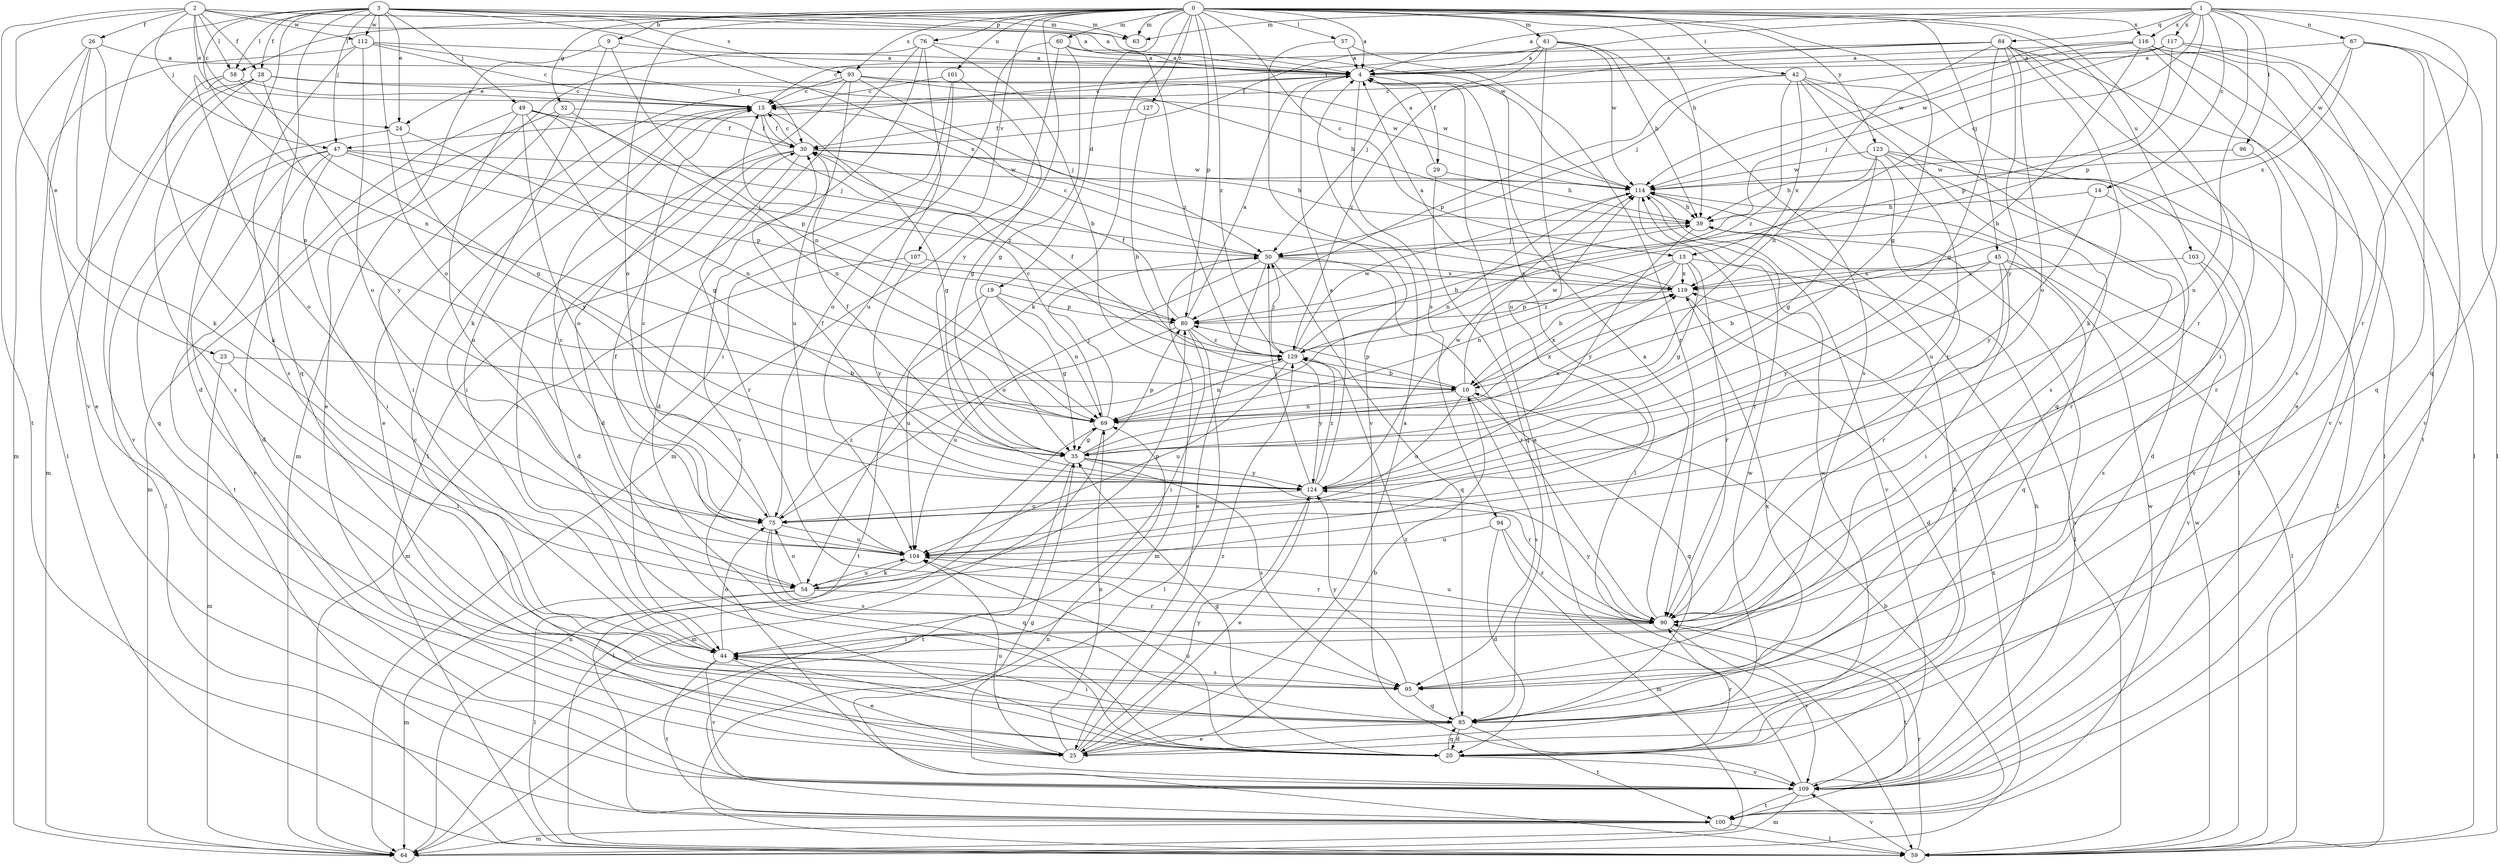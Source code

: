 strict digraph  {
0;
1;
2;
3;
4;
9;
10;
13;
14;
15;
19;
20;
23;
24;
25;
26;
28;
29;
30;
32;
35;
39;
42;
44;
45;
47;
49;
50;
54;
57;
58;
59;
60;
61;
63;
64;
67;
69;
75;
76;
80;
84;
85;
90;
93;
94;
95;
96;
100;
101;
103;
104;
107;
109;
112;
114;
116;
117;
119;
123;
124;
127;
129;
0 -> 4  [label=a];
0 -> 9  [label=b];
0 -> 13  [label=c];
0 -> 19  [label=d];
0 -> 32  [label=g];
0 -> 35  [label=g];
0 -> 39  [label=h];
0 -> 42  [label=i];
0 -> 45  [label=j];
0 -> 54  [label=k];
0 -> 57  [label=l];
0 -> 58  [label=l];
0 -> 60  [label=m];
0 -> 61  [label=m];
0 -> 63  [label=m];
0 -> 75  [label=o];
0 -> 76  [label=p];
0 -> 80  [label=p];
0 -> 90  [label=r];
0 -> 93  [label=s];
0 -> 101  [label=u];
0 -> 103  [label=u];
0 -> 107  [label=v];
0 -> 116  [label=x];
0 -> 123  [label=y];
0 -> 124  [label=y];
0 -> 127  [label=z];
0 -> 129  [label=z];
1 -> 4  [label=a];
1 -> 13  [label=c];
1 -> 14  [label=c];
1 -> 47  [label=j];
1 -> 63  [label=m];
1 -> 67  [label=n];
1 -> 80  [label=p];
1 -> 84  [label=q];
1 -> 85  [label=q];
1 -> 90  [label=r];
1 -> 96  [label=t];
1 -> 104  [label=u];
1 -> 116  [label=x];
1 -> 117  [label=x];
2 -> 4  [label=a];
2 -> 15  [label=c];
2 -> 23  [label=e];
2 -> 24  [label=e];
2 -> 26  [label=f];
2 -> 28  [label=f];
2 -> 47  [label=j];
2 -> 58  [label=l];
2 -> 63  [label=m];
2 -> 100  [label=t];
2 -> 112  [label=w];
3 -> 4  [label=a];
3 -> 20  [label=d];
3 -> 24  [label=e];
3 -> 28  [label=f];
3 -> 47  [label=j];
3 -> 49  [label=j];
3 -> 58  [label=l];
3 -> 63  [label=m];
3 -> 69  [label=n];
3 -> 75  [label=o];
3 -> 85  [label=q];
3 -> 93  [label=s];
3 -> 109  [label=v];
3 -> 112  [label=w];
3 -> 114  [label=w];
3 -> 119  [label=x];
4 -> 15  [label=c];
4 -> 24  [label=e];
4 -> 29  [label=f];
4 -> 59  [label=l];
4 -> 94  [label=s];
9 -> 4  [label=a];
9 -> 25  [label=e];
9 -> 54  [label=k];
9 -> 69  [label=n];
10 -> 69  [label=n];
10 -> 75  [label=o];
10 -> 80  [label=p];
10 -> 85  [label=q];
10 -> 95  [label=s];
10 -> 114  [label=w];
10 -> 119  [label=x];
13 -> 10  [label=b];
13 -> 35  [label=g];
13 -> 69  [label=n];
13 -> 90  [label=r];
13 -> 109  [label=v];
13 -> 119  [label=x];
13 -> 129  [label=z];
14 -> 39  [label=h];
14 -> 90  [label=r];
14 -> 124  [label=y];
15 -> 30  [label=f];
15 -> 35  [label=g];
15 -> 44  [label=i];
15 -> 129  [label=z];
19 -> 35  [label=g];
19 -> 69  [label=n];
19 -> 80  [label=p];
19 -> 100  [label=t];
19 -> 104  [label=u];
20 -> 35  [label=g];
20 -> 39  [label=h];
20 -> 44  [label=i];
20 -> 85  [label=q];
20 -> 90  [label=r];
20 -> 104  [label=u];
20 -> 109  [label=v];
20 -> 114  [label=w];
23 -> 10  [label=b];
23 -> 44  [label=i];
23 -> 64  [label=m];
24 -> 69  [label=n];
24 -> 85  [label=q];
24 -> 124  [label=y];
25 -> 4  [label=a];
25 -> 10  [label=b];
25 -> 15  [label=c];
25 -> 69  [label=n];
25 -> 104  [label=u];
25 -> 114  [label=w];
25 -> 124  [label=y];
25 -> 129  [label=z];
26 -> 4  [label=a];
26 -> 25  [label=e];
26 -> 54  [label=k];
26 -> 64  [label=m];
26 -> 69  [label=n];
28 -> 15  [label=c];
28 -> 64  [label=m];
28 -> 95  [label=s];
28 -> 109  [label=v];
28 -> 114  [label=w];
28 -> 124  [label=y];
29 -> 4  [label=a];
29 -> 39  [label=h];
29 -> 85  [label=q];
30 -> 15  [label=c];
30 -> 20  [label=d];
30 -> 39  [label=h];
30 -> 44  [label=i];
30 -> 90  [label=r];
30 -> 114  [label=w];
32 -> 30  [label=f];
32 -> 44  [label=i];
32 -> 64  [label=m];
32 -> 69  [label=n];
35 -> 30  [label=f];
35 -> 59  [label=l];
35 -> 80  [label=p];
35 -> 90  [label=r];
35 -> 95  [label=s];
35 -> 100  [label=t];
35 -> 119  [label=x];
35 -> 124  [label=y];
39 -> 50  [label=j];
39 -> 59  [label=l];
39 -> 124  [label=y];
42 -> 15  [label=c];
42 -> 59  [label=l];
42 -> 80  [label=p];
42 -> 85  [label=q];
42 -> 90  [label=r];
42 -> 95  [label=s];
42 -> 119  [label=x];
42 -> 129  [label=z];
44 -> 25  [label=e];
44 -> 75  [label=o];
44 -> 95  [label=s];
44 -> 100  [label=t];
44 -> 109  [label=v];
45 -> 10  [label=b];
45 -> 44  [label=i];
45 -> 59  [label=l];
45 -> 85  [label=q];
45 -> 90  [label=r];
45 -> 119  [label=x];
45 -> 124  [label=y];
47 -> 44  [label=i];
47 -> 50  [label=j];
47 -> 59  [label=l];
47 -> 80  [label=p];
47 -> 100  [label=t];
47 -> 109  [label=v];
47 -> 114  [label=w];
49 -> 20  [label=d];
49 -> 30  [label=f];
49 -> 35  [label=g];
49 -> 50  [label=j];
49 -> 75  [label=o];
49 -> 80  [label=p];
49 -> 104  [label=u];
50 -> 15  [label=c];
50 -> 25  [label=e];
50 -> 64  [label=m];
50 -> 75  [label=o];
50 -> 85  [label=q];
50 -> 90  [label=r];
50 -> 119  [label=x];
54 -> 59  [label=l];
54 -> 64  [label=m];
54 -> 75  [label=o];
54 -> 80  [label=p];
54 -> 90  [label=r];
54 -> 104  [label=u];
57 -> 4  [label=a];
57 -> 90  [label=r];
57 -> 109  [label=v];
58 -> 15  [label=c];
58 -> 35  [label=g];
58 -> 54  [label=k];
58 -> 75  [label=o];
59 -> 69  [label=n];
59 -> 90  [label=r];
59 -> 109  [label=v];
59 -> 114  [label=w];
60 -> 4  [label=a];
60 -> 35  [label=g];
60 -> 44  [label=i];
60 -> 64  [label=m];
60 -> 129  [label=z];
61 -> 4  [label=a];
61 -> 30  [label=f];
61 -> 39  [label=h];
61 -> 95  [label=s];
61 -> 104  [label=u];
61 -> 114  [label=w];
61 -> 129  [label=z];
64 -> 69  [label=n];
64 -> 119  [label=x];
67 -> 4  [label=a];
67 -> 59  [label=l];
67 -> 85  [label=q];
67 -> 109  [label=v];
67 -> 114  [label=w];
67 -> 119  [label=x];
69 -> 15  [label=c];
69 -> 35  [label=g];
69 -> 50  [label=j];
69 -> 64  [label=m];
69 -> 119  [label=x];
75 -> 15  [label=c];
75 -> 85  [label=q];
75 -> 95  [label=s];
75 -> 104  [label=u];
75 -> 129  [label=z];
76 -> 4  [label=a];
76 -> 10  [label=b];
76 -> 20  [label=d];
76 -> 59  [label=l];
76 -> 64  [label=m];
76 -> 104  [label=u];
80 -> 4  [label=a];
80 -> 30  [label=f];
80 -> 44  [label=i];
80 -> 59  [label=l];
80 -> 104  [label=u];
80 -> 129  [label=z];
84 -> 4  [label=a];
84 -> 15  [label=c];
84 -> 35  [label=g];
84 -> 44  [label=i];
84 -> 50  [label=j];
84 -> 54  [label=k];
84 -> 59  [label=l];
84 -> 69  [label=n];
84 -> 75  [label=o];
84 -> 124  [label=y];
85 -> 20  [label=d];
85 -> 25  [label=e];
85 -> 44  [label=i];
85 -> 100  [label=t];
85 -> 119  [label=x];
85 -> 129  [label=z];
90 -> 4  [label=a];
90 -> 44  [label=i];
90 -> 100  [label=t];
90 -> 104  [label=u];
90 -> 109  [label=v];
90 -> 124  [label=y];
93 -> 15  [label=c];
93 -> 20  [label=d];
93 -> 25  [label=e];
93 -> 39  [label=h];
93 -> 50  [label=j];
93 -> 104  [label=u];
93 -> 114  [label=w];
94 -> 20  [label=d];
94 -> 64  [label=m];
94 -> 90  [label=r];
94 -> 104  [label=u];
95 -> 85  [label=q];
95 -> 124  [label=y];
96 -> 90  [label=r];
96 -> 114  [label=w];
100 -> 10  [label=b];
100 -> 59  [label=l];
100 -> 64  [label=m];
100 -> 114  [label=w];
101 -> 15  [label=c];
101 -> 35  [label=g];
101 -> 75  [label=o];
101 -> 109  [label=v];
103 -> 95  [label=s];
103 -> 109  [label=v];
103 -> 119  [label=x];
104 -> 15  [label=c];
104 -> 30  [label=f];
104 -> 54  [label=k];
104 -> 90  [label=r];
107 -> 64  [label=m];
107 -> 119  [label=x];
107 -> 124  [label=y];
109 -> 4  [label=a];
109 -> 35  [label=g];
109 -> 39  [label=h];
109 -> 64  [label=m];
109 -> 100  [label=t];
112 -> 4  [label=a];
112 -> 15  [label=c];
112 -> 30  [label=f];
112 -> 59  [label=l];
112 -> 75  [label=o];
112 -> 95  [label=s];
114 -> 39  [label=h];
114 -> 69  [label=n];
114 -> 90  [label=r];
114 -> 109  [label=v];
116 -> 4  [label=a];
116 -> 10  [label=b];
116 -> 25  [label=e];
116 -> 50  [label=j];
116 -> 95  [label=s];
116 -> 100  [label=t];
116 -> 109  [label=v];
116 -> 114  [label=w];
117 -> 4  [label=a];
117 -> 50  [label=j];
117 -> 59  [label=l];
117 -> 80  [label=p];
117 -> 109  [label=v];
117 -> 114  [label=w];
119 -> 4  [label=a];
119 -> 20  [label=d];
119 -> 80  [label=p];
123 -> 20  [label=d];
123 -> 35  [label=g];
123 -> 39  [label=h];
123 -> 59  [label=l];
123 -> 104  [label=u];
123 -> 109  [label=v];
123 -> 114  [label=w];
124 -> 4  [label=a];
124 -> 25  [label=e];
124 -> 30  [label=f];
124 -> 50  [label=j];
124 -> 75  [label=o];
124 -> 114  [label=w];
124 -> 129  [label=z];
127 -> 10  [label=b];
127 -> 30  [label=f];
129 -> 10  [label=b];
129 -> 30  [label=f];
129 -> 39  [label=h];
129 -> 50  [label=j];
129 -> 69  [label=n];
129 -> 104  [label=u];
129 -> 114  [label=w];
129 -> 124  [label=y];
}
